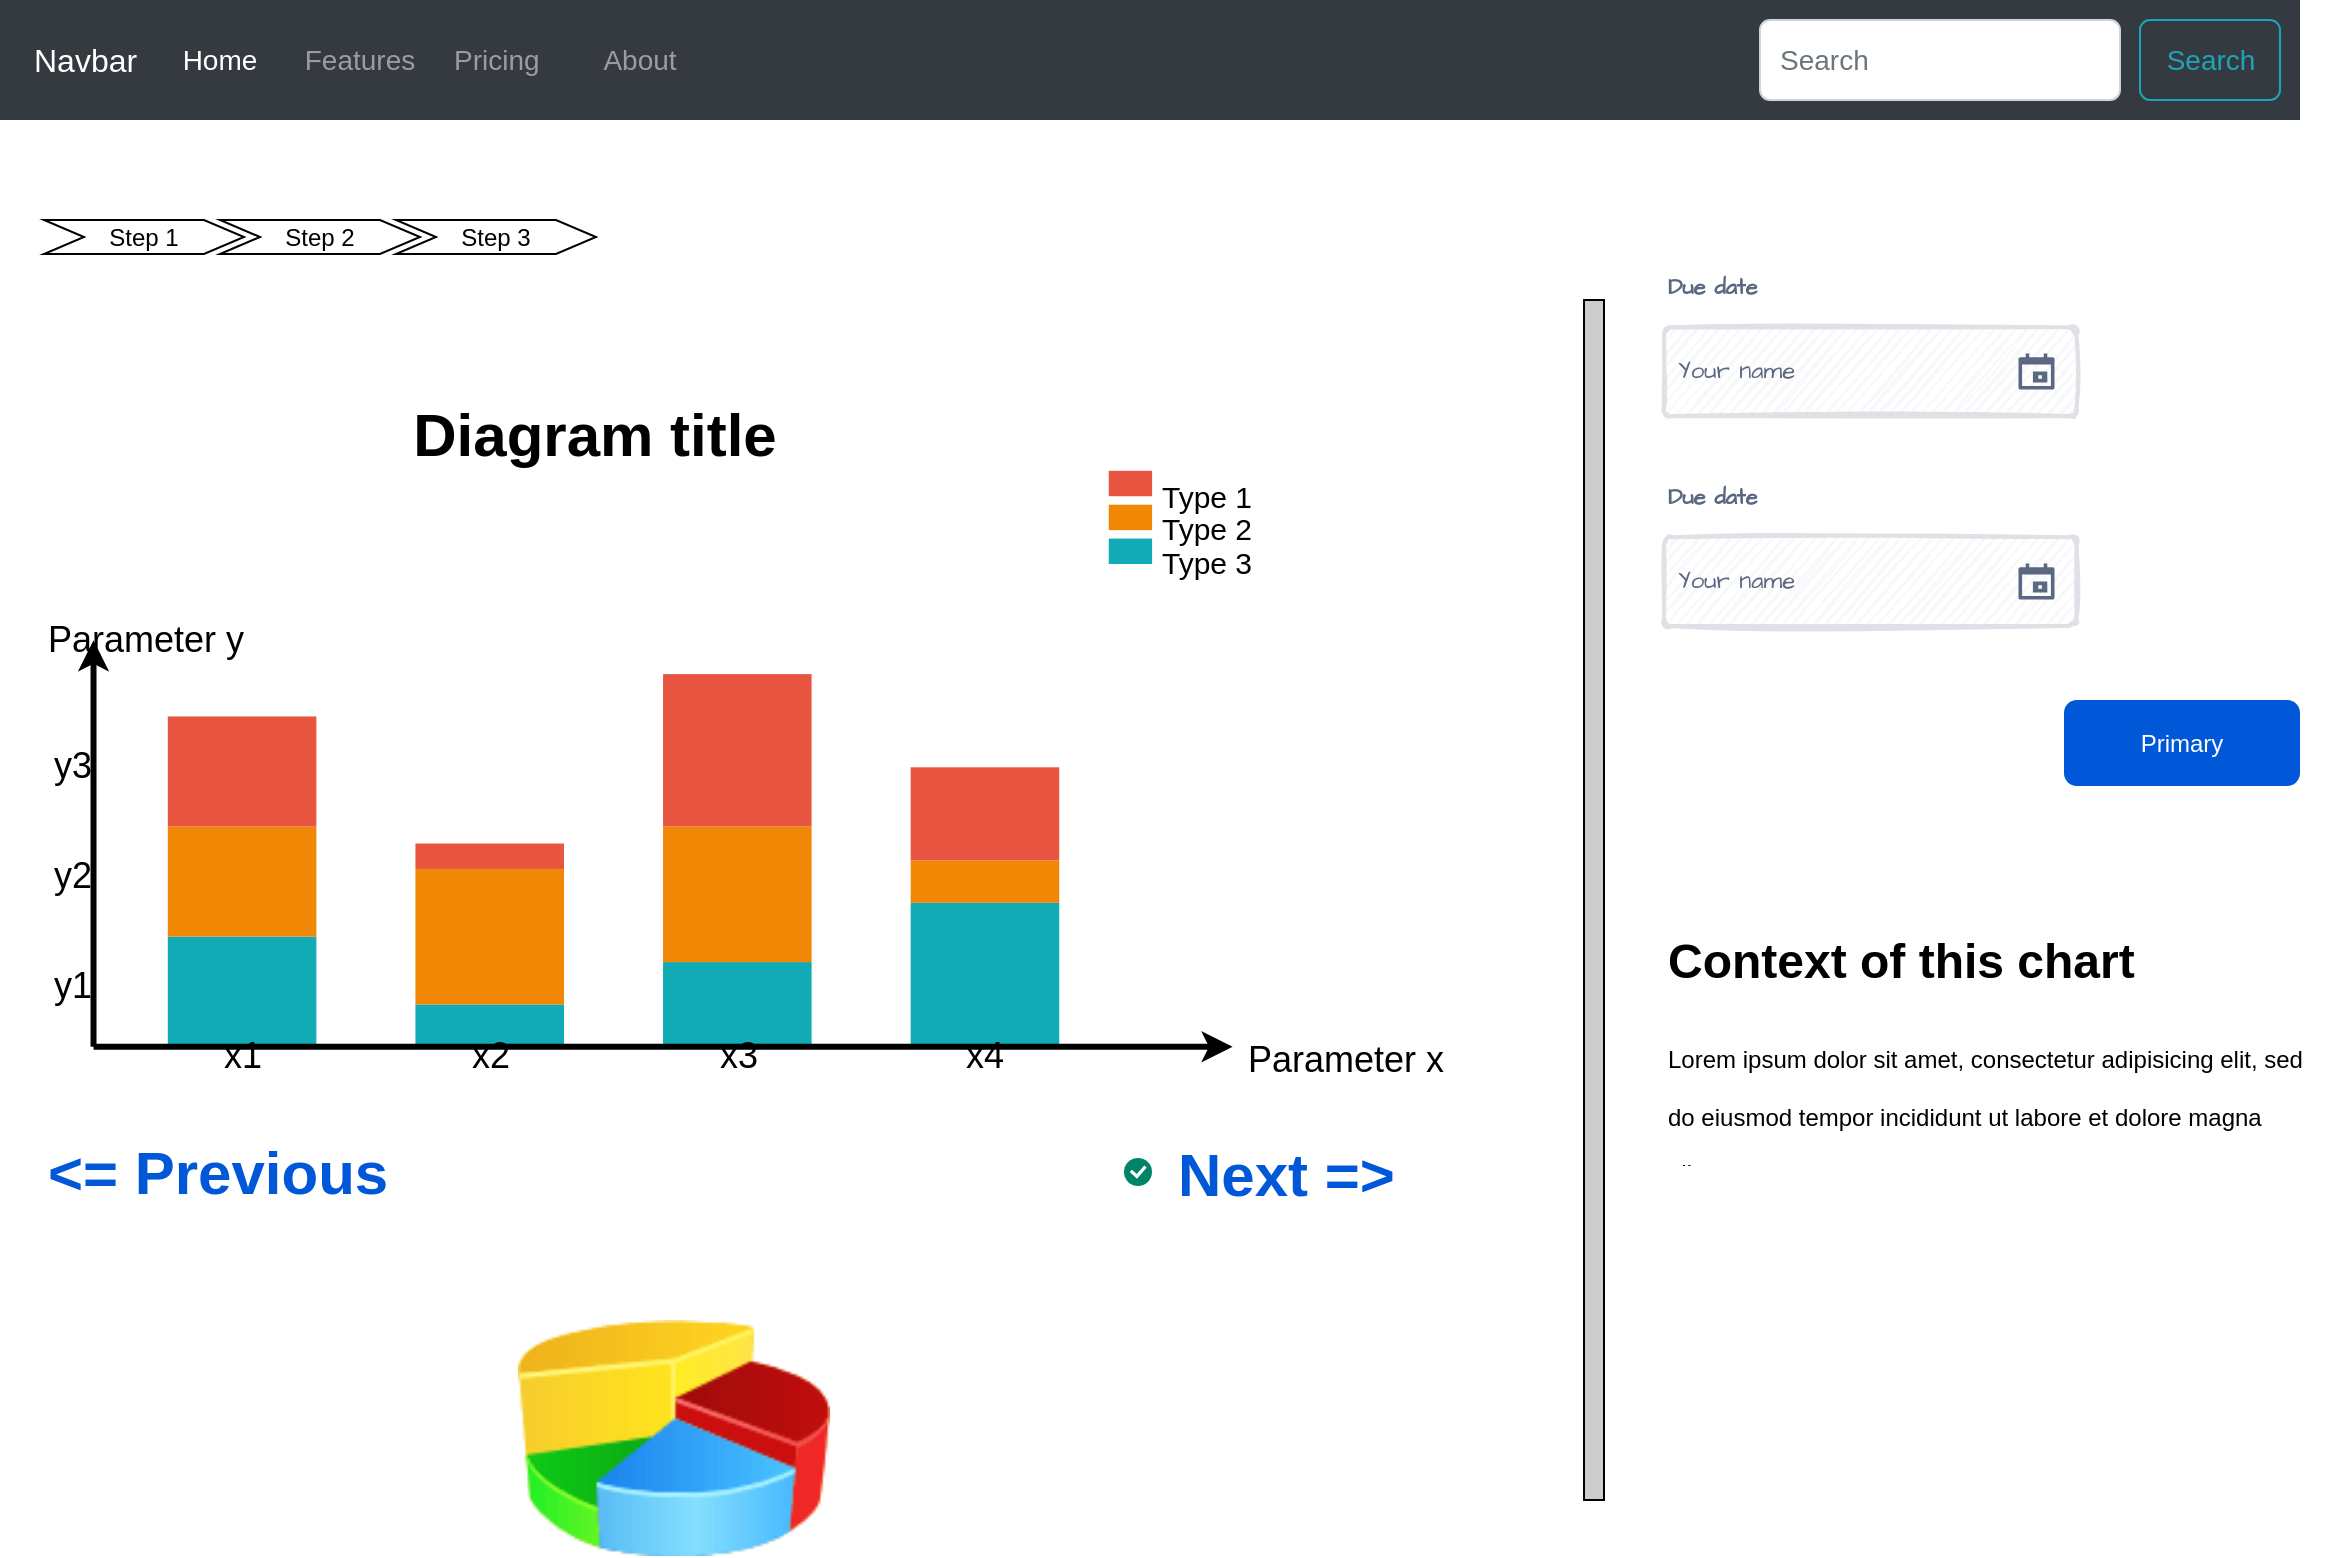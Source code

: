 <mxfile version="27.0.9">
  <diagram id="07fea595-8f29-1299-0266-81d95cde20df" name="Page-1">
    <mxGraphModel dx="-158" dy="356" grid="1" gridSize="10" guides="1" tooltips="1" connect="1" arrows="1" fold="1" page="1" pageScale="1" pageWidth="1169" pageHeight="827" background="none" math="0" shadow="0">
      <root>
        <mxCell id="0" />
        <mxCell id="1" parent="0" />
        <mxCell id="_li1lUW6P8k7EiyVsJMC-752" value="" style="html=1;shadow=0;dashed=0;fillColor=#343A40;strokeColor=none;fontSize=16;fontColor=#ffffff;align=left;spacing=15;" vertex="1" parent="1">
          <mxGeometry x="2338" y="830" width="1150" height="60" as="geometry" />
        </mxCell>
        <mxCell id="_li1lUW6P8k7EiyVsJMC-753" value="" style="swimlane;shape=mxgraph.bootstrap.anchor;strokeColor=none;fillColor=none;fontColor=#0085FC;fontStyle=0;childLayout=stackLayout;horizontal=0;startSize=0;horizontalStack=1;resizeParent=1;resizeParentMax=0;resizeLast=0;collapsible=0;marginBottom=0;whiteSpace=wrap;html=1;resizeWidth=0;" vertex="1" parent="_li1lUW6P8k7EiyVsJMC-752">
          <mxGeometry y="10" width="350" height="40" as="geometry" />
        </mxCell>
        <mxCell id="_li1lUW6P8k7EiyVsJMC-754" value="Navbar" style="text;strokeColor=none;align=left;verticalAlign=middle;spacingLeft=15;spacingRight=10;points=[[0,0.5],[1,0.5]];portConstraint=eastwest;rotatable=0;whiteSpace=wrap;html=1;fillColor=none;fontColor=#ffffff;fontSize=16;" vertex="1" parent="_li1lUW6P8k7EiyVsJMC-753">
          <mxGeometry width="80" height="40" as="geometry" />
        </mxCell>
        <mxCell id="_li1lUW6P8k7EiyVsJMC-755" value="Home" style="text;strokeColor=none;align=center;verticalAlign=middle;spacingLeft=10;spacingRight=10;points=[[0,0.5],[1,0.5]];portConstraint=eastwest;rotatable=0;whiteSpace=wrap;html=1;fillColor=none;fontColor=#ffffff;fontSize=14;" vertex="1" parent="_li1lUW6P8k7EiyVsJMC-753">
          <mxGeometry x="80" width="60" height="40" as="geometry" />
        </mxCell>
        <mxCell id="_li1lUW6P8k7EiyVsJMC-756" value="Features" style="text;strokeColor=none;align=center;verticalAlign=middle;spacingLeft=10;spacingRight=10;points=[[0,0.5],[1,0.5]];portConstraint=eastwest;rotatable=0;whiteSpace=wrap;html=1;fillColor=none;fontColor=#9A9DA0;fontSize=14;" vertex="1" parent="_li1lUW6P8k7EiyVsJMC-753">
          <mxGeometry x="140" width="80" height="40" as="geometry" />
        </mxCell>
        <mxCell id="_li1lUW6P8k7EiyVsJMC-757" value="Pricing" style="text;strokeColor=none;align=left;verticalAlign=middle;spacingLeft=5;spacingRight=10;points=[[0,0.5],[1,0.5]];portConstraint=eastwest;rotatable=0;whiteSpace=wrap;html=1;fillColor=none;fontColor=#9A9DA0;fontSize=14;" vertex="1" parent="_li1lUW6P8k7EiyVsJMC-753">
          <mxGeometry x="220" width="70" height="40" as="geometry" />
        </mxCell>
        <mxCell id="_li1lUW6P8k7EiyVsJMC-758" value="About" style="text;strokeColor=none;align=center;verticalAlign=middle;spacingLeft=10;spacingRight=10;points=[[0,0.5],[1,0.5]];portConstraint=eastwest;rotatable=0;whiteSpace=wrap;html=1;fillColor=none;fontColor=#9A9DA0;fontSize=14;" vertex="1" parent="_li1lUW6P8k7EiyVsJMC-753">
          <mxGeometry x="290" width="60" height="40" as="geometry" />
        </mxCell>
        <mxCell id="_li1lUW6P8k7EiyVsJMC-759" value="Search" style="html=1;shadow=0;dashed=0;shape=mxgraph.bootstrap.rrect;rSize=5;fontSize=14;fontColor=#1CA5B8;strokeColor=#1CA5B8;fillColor=none;" vertex="1" parent="_li1lUW6P8k7EiyVsJMC-752">
          <mxGeometry x="1" width="70" height="40" relative="1" as="geometry">
            <mxPoint x="-80" y="10" as="offset" />
          </mxGeometry>
        </mxCell>
        <mxCell id="_li1lUW6P8k7EiyVsJMC-760" value="Search" style="html=1;shadow=0;dashed=0;shape=mxgraph.bootstrap.rrect;rSize=5;fontSize=14;fontColor=#6C767D;strokeColor=#CED4DA;fillColor=#ffffff;align=left;spacing=10;" vertex="1" parent="_li1lUW6P8k7EiyVsJMC-752">
          <mxGeometry x="1" width="180" height="40" relative="1" as="geometry">
            <mxPoint x="-270" y="10" as="offset" />
          </mxGeometry>
        </mxCell>
        <mxCell id="_li1lUW6P8k7EiyVsJMC-773" value="" style="group" vertex="1" connectable="0" parent="1">
          <mxGeometry x="2360" y="1040" width="690" height="393" as="geometry" />
        </mxCell>
        <mxCell id="_li1lUW6P8k7EiyVsJMC-762" value="" style="group" vertex="1" connectable="0" parent="_li1lUW6P8k7EiyVsJMC-773">
          <mxGeometry width="650" height="326.95" as="geometry" />
        </mxCell>
        <mxCell id="723" value="" style="whiteSpace=wrap;fillColor=#12AAB5;gradientColor=none;gradientDirection=east;strokeColor=none;html=1;fontColor=#23445d;" parent="_li1lUW6P8k7EiyVsJMC-762" vertex="1">
          <mxGeometry x="61.905" y="258.341" width="74.286" height="55.056" as="geometry" />
        </mxCell>
        <mxCell id="724" value="" style="whiteSpace=wrap;fillColor=#12AAB5;gradientColor=none;gradientDirection=east;strokeColor=none;html=1;fontColor=#23445d;" parent="_li1lUW6P8k7EiyVsJMC-762" vertex="1">
          <mxGeometry x="185.714" y="292.222" width="74.286" height="21.176" as="geometry" />
        </mxCell>
        <mxCell id="725" value="" style="whiteSpace=wrap;fillColor=#12AAB5;gradientColor=none;gradientDirection=east;strokeColor=none;html=1;fontColor=#23445d;" parent="_li1lUW6P8k7EiyVsJMC-762" vertex="1">
          <mxGeometry x="309.524" y="271.047" width="74.286" height="42.351" as="geometry" />
        </mxCell>
        <mxCell id="726" value="" style="whiteSpace=wrap;fillColor=#12AAB5;gradientColor=none;gradientDirection=east;strokeColor=none;html=1;fontColor=#23445d;" parent="_li1lUW6P8k7EiyVsJMC-762" vertex="1">
          <mxGeometry x="433.333" y="241.401" width="74.286" height="71.997" as="geometry" />
        </mxCell>
        <mxCell id="727" value="" style="edgeStyle=none;html=1;fontColor=#000000;strokeWidth=3;strokeColor=#000000;" parent="_li1lUW6P8k7EiyVsJMC-762" edge="1">
          <mxGeometry width="100" height="100" relative="1" as="geometry">
            <mxPoint x="24.762" y="313.398" as="sourcePoint" />
            <mxPoint x="24.762" y="110.113" as="targetPoint" />
          </mxGeometry>
        </mxCell>
        <mxCell id="728" value="" style="whiteSpace=wrap;fillColor=#F08705;gradientColor=none;gradientDirection=east;strokeColor=none;html=1;fontColor=#23445d;" parent="_li1lUW6P8k7EiyVsJMC-762" vertex="1">
          <mxGeometry x="61.905" y="203.285" width="74.286" height="55.056" as="geometry" />
        </mxCell>
        <mxCell id="729" value="" style="whiteSpace=wrap;fillColor=#E85642;gradientColor=none;gradientDirection=east;strokeColor=none;html=1;fontColor=#23445d;" parent="_li1lUW6P8k7EiyVsJMC-762" vertex="1">
          <mxGeometry x="61.905" y="148.229" width="74.286" height="55.056" as="geometry" />
        </mxCell>
        <mxCell id="730" value="" style="whiteSpace=wrap;fillColor=#F08705;gradientColor=none;gradientDirection=east;strokeColor=none;html=1;fontColor=#23445d;" parent="_li1lUW6P8k7EiyVsJMC-762" vertex="1">
          <mxGeometry x="185.714" y="224.46" width="74.286" height="67.762" as="geometry" />
        </mxCell>
        <mxCell id="731" value="" style="whiteSpace=wrap;fillColor=#E85642;gradientColor=none;gradientDirection=east;strokeColor=none;html=1;fontColor=#23445d;" parent="_li1lUW6P8k7EiyVsJMC-762" vertex="1">
          <mxGeometry x="185.714" y="211.755" width="74.286" height="12.705" as="geometry" />
        </mxCell>
        <mxCell id="732" value="" style="whiteSpace=wrap;fillColor=#F08705;gradientColor=none;gradientDirection=east;strokeColor=none;html=1;fontColor=#23445d;" parent="_li1lUW6P8k7EiyVsJMC-762" vertex="1">
          <mxGeometry x="309.524" y="203.285" width="74.286" height="67.762" as="geometry" />
        </mxCell>
        <mxCell id="733" value="" style="whiteSpace=wrap;fillColor=#E85642;gradientColor=none;gradientDirection=east;strokeColor=none;html=1;fontColor=#23445d;" parent="_li1lUW6P8k7EiyVsJMC-762" vertex="1">
          <mxGeometry x="309.524" y="127.053" width="74.286" height="76.232" as="geometry" />
        </mxCell>
        <mxCell id="734" value="" style="edgeStyle=none;html=1;fontColor=#000000;strokeWidth=3;strokeColor=#000000;" parent="_li1lUW6P8k7EiyVsJMC-762" edge="1">
          <mxGeometry width="100" height="100" relative="1" as="geometry">
            <mxPoint x="24.762" y="313.398" as="sourcePoint" />
            <mxPoint x="594.286" y="313.398" as="targetPoint" />
          </mxGeometry>
        </mxCell>
        <mxCell id="735" value="Parameter x" style="text;spacingTop=-5;html=1;fontSize=18;fontStyle=0;points=[];strokeColor=none;" parent="_li1lUW6P8k7EiyVsJMC-762" vertex="1">
          <mxGeometry x="600.476" y="308.316" width="49.524" height="8.47" as="geometry" />
        </mxCell>
        <mxCell id="736" value="x1" style="text;spacingTop=-5;align=center;verticalAlign=middle;fontStyle=0;html=1;fontSize=18;points=[];strokeColor=none;" parent="_li1lUW6P8k7EiyVsJMC-762" vertex="1">
          <mxGeometry x="61.905" y="314.245" width="74.286" height="12.705" as="geometry" />
        </mxCell>
        <mxCell id="737" value="x2" style="text;spacingTop=-5;align=center;verticalAlign=middle;fontStyle=0;html=1;fontSize=18;points=[];strokeColor=none;" parent="_li1lUW6P8k7EiyVsJMC-762" vertex="1">
          <mxGeometry x="185.714" y="314.245" width="74.286" height="12.705" as="geometry" />
        </mxCell>
        <mxCell id="738" value="x3" style="text;spacingTop=-5;align=center;verticalAlign=middle;fontStyle=0;html=1;fontSize=18;points=[];strokeColor=none;" parent="_li1lUW6P8k7EiyVsJMC-762" vertex="1">
          <mxGeometry x="309.524" y="314.245" width="74.286" height="12.705" as="geometry" />
        </mxCell>
        <mxCell id="739" value="" style="whiteSpace=wrap;fillColor=#12AAB5;gradientColor=none;gradientDirection=east;strokeColor=none;html=1;fontColor=#23445d;" parent="_li1lUW6P8k7EiyVsJMC-762" vertex="1">
          <mxGeometry x="532.381" y="59.291" width="21.667" height="12.705" as="geometry" />
        </mxCell>
        <mxCell id="740" value="" style="whiteSpace=wrap;fillColor=#F08705;gradientColor=none;gradientDirection=east;strokeColor=none;html=1;fontColor=#23445d;" parent="_li1lUW6P8k7EiyVsJMC-762" vertex="1">
          <mxGeometry x="532.381" y="42.351" width="21.667" height="12.705" as="geometry" />
        </mxCell>
        <mxCell id="741" value="" style="whiteSpace=wrap;fillColor=#E85642;gradientColor=none;gradientDirection=east;strokeColor=none;html=1;fontColor=#23445d;" parent="_li1lUW6P8k7EiyVsJMC-762" vertex="1">
          <mxGeometry x="532.381" y="25.411" width="21.667" height="12.705" as="geometry" />
        </mxCell>
        <mxCell id="742" value="Type 1" style="text;spacingTop=-5;html=1;points=[];fontSize=15;" parent="_li1lUW6P8k7EiyVsJMC-762" vertex="1">
          <mxGeometry x="557.143" y="27.528" width="49.524" height="8.47" as="geometry" />
        </mxCell>
        <mxCell id="743" value="Type 2" style="text;spacingTop=-5;html=1;points=[];fontSize=15;" parent="_li1lUW6P8k7EiyVsJMC-762" vertex="1">
          <mxGeometry x="557.143" y="44.469" width="49.524" height="8.47" as="geometry" />
        </mxCell>
        <mxCell id="744" value="Type 3" style="text;spacingTop=-5;html=1;points=[];fontSize=15;" parent="_li1lUW6P8k7EiyVsJMC-762" vertex="1">
          <mxGeometry x="557.143" y="61.409" width="49.524" height="8.47" as="geometry" />
        </mxCell>
        <mxCell id="745" value="Parameter y" style="text;spacingTop=-5;html=1;fontSize=18;fontStyle=0;points=[]" parent="_li1lUW6P8k7EiyVsJMC-762" vertex="1">
          <mxGeometry y="97.831" width="49.524" height="8.47" as="geometry" />
        </mxCell>
        <mxCell id="746" value="y1" style="text;spacingTop=-5;align=center;verticalAlign=middle;fontStyle=0;html=1;fontSize=18;points=[]" parent="_li1lUW6P8k7EiyVsJMC-762" vertex="1">
          <mxGeometry x="4.952" y="258.341" width="18.571" height="55.056" as="geometry" />
        </mxCell>
        <mxCell id="747" value="y2" style="text;spacingTop=-5;align=center;verticalAlign=middle;fontStyle=0;html=1;fontSize=18;points=[]" parent="_li1lUW6P8k7EiyVsJMC-762" vertex="1">
          <mxGeometry x="4.952" y="203.285" width="18.571" height="55.056" as="geometry" />
        </mxCell>
        <mxCell id="748" value="y3" style="text;spacingTop=-5;align=center;verticalAlign=middle;fontStyle=0;html=1;fontSize=18;points=[]" parent="_li1lUW6P8k7EiyVsJMC-762" vertex="1">
          <mxGeometry x="4.952" y="148.229" width="18.571" height="55.056" as="geometry" />
        </mxCell>
        <mxCell id="749" value="&lt;font style=&quot;font-size: 30px;&quot;&gt;Diagram title&lt;/font&gt;" style="text;spacingTop=-5;align=center;verticalAlign=middle;fontSize=30;fontStyle=1;html=1;points=[]" parent="_li1lUW6P8k7EiyVsJMC-762" vertex="1">
          <mxGeometry x="24.762" width="501.429" height="19.058" as="geometry" />
        </mxCell>
        <mxCell id="750" value="" style="whiteSpace=wrap;fillColor=#F08705;gradientColor=none;gradientDirection=east;strokeColor=none;html=1;fontColor=#23445d;" parent="_li1lUW6P8k7EiyVsJMC-762" vertex="1">
          <mxGeometry x="433.333" y="220.225" width="74.286" height="21.176" as="geometry" />
        </mxCell>
        <mxCell id="751" value="" style="whiteSpace=wrap;fillColor=#E85642;gradientColor=none;gradientDirection=east;strokeColor=none;html=1;fontColor=#23445d;" parent="_li1lUW6P8k7EiyVsJMC-762" vertex="1">
          <mxGeometry x="433.333" y="173.639" width="74.286" height="46.586" as="geometry" />
        </mxCell>
        <mxCell id="752" value="x4" style="text;spacingTop=-5;align=center;verticalAlign=middle;fontStyle=0;html=1;fontSize=18;points=[];strokeColor=none;" parent="_li1lUW6P8k7EiyVsJMC-762" vertex="1">
          <mxGeometry x="433.333" y="314.245" width="74.286" height="12.705" as="geometry" />
        </mxCell>
        <mxCell id="_li1lUW6P8k7EiyVsJMC-766" value="&lt;b&gt;&lt;font style=&quot;font-size: 30px;&quot;&gt;Next =&amp;gt;&lt;/font&gt;&lt;/b&gt;" style="fillColor=none;strokeColor=none;html=1;fontColor=#0057D8;align=left;fontSize=20;sketch=0;" vertex="1" parent="_li1lUW6P8k7EiyVsJMC-773">
          <mxGeometry x="565" y="360" width="125" height="33" as="geometry" />
        </mxCell>
        <mxCell id="_li1lUW6P8k7EiyVsJMC-767" value="" style="html=1;shadow=0;dashed=0;shape=mxgraph.atlassian.checkbox;fillColor=#008465;strokeColor=none;html=1;sketch=0;fontSize=20;" vertex="1" parent="_li1lUW6P8k7EiyVsJMC-773">
          <mxGeometry x="540" y="369" width="14" height="14" as="geometry" />
        </mxCell>
        <mxCell id="_li1lUW6P8k7EiyVsJMC-768" value="&lt;b&gt;&lt;font style=&quot;font-size: 30px;&quot;&gt;&amp;lt;= Previous&lt;/font&gt;&lt;/b&gt;" style="fillColor=none;strokeColor=none;html=1;fontColor=#0057D8;align=left;fontSize=20;sketch=0;" vertex="1" parent="_li1lUW6P8k7EiyVsJMC-773">
          <mxGeometry y="359.5" width="125" height="33" as="geometry" />
        </mxCell>
        <mxCell id="_li1lUW6P8k7EiyVsJMC-774" value="" style="group" vertex="1" connectable="0" parent="1">
          <mxGeometry x="2360" y="940" width="276" height="17" as="geometry" />
        </mxCell>
        <mxCell id="_li1lUW6P8k7EiyVsJMC-770" value="Step 1" style="shape=step;perimeter=stepPerimeter;fixedSize=1;points=[];whiteSpace=wrap;html=1;" vertex="1" parent="_li1lUW6P8k7EiyVsJMC-774">
          <mxGeometry width="100" height="17" as="geometry" />
        </mxCell>
        <mxCell id="_li1lUW6P8k7EiyVsJMC-771" value="Step 2" style="shape=step;perimeter=stepPerimeter;fixedSize=1;points=[];whiteSpace=wrap;html=1;" vertex="1" parent="_li1lUW6P8k7EiyVsJMC-774">
          <mxGeometry x="88" width="100" height="17" as="geometry" />
        </mxCell>
        <mxCell id="_li1lUW6P8k7EiyVsJMC-772" value="Step 3" style="shape=step;perimeter=stepPerimeter;fixedSize=1;points=[];whiteSpace=wrap;html=1;" vertex="1" parent="_li1lUW6P8k7EiyVsJMC-774">
          <mxGeometry x="176" width="100" height="17" as="geometry" />
        </mxCell>
        <mxCell id="_li1lUW6P8k7EiyVsJMC-776" value="" style="rounded=0;whiteSpace=wrap;html=1;fontColor=none;noLabel=1;textShadow=0;fillColor=#CCCCCC;" vertex="1" parent="1">
          <mxGeometry x="3130" y="980" width="10" height="600" as="geometry" />
        </mxCell>
        <mxCell id="_li1lUW6P8k7EiyVsJMC-780" value="" style="group" vertex="1" connectable="0" parent="1">
          <mxGeometry x="3170" y="960" width="330" height="78" as="geometry" />
        </mxCell>
        <mxCell id="_li1lUW6P8k7EiyVsJMC-777" value="Due date" style="fillColor=none;strokeColor=none;html=1;fontSize=11;fontStyle=0;align=left;fontColor=#596780;fontStyle=1;fontSize=11;sketch=1;hachureGap=4;pointerEvents=0;fontFamily=Architects Daughter;fontSource=https%3A%2F%2Ffonts.googleapis.com%2Fcss%3Ffamily%3DArchitects%2BDaughter;" vertex="1" parent="_li1lUW6P8k7EiyVsJMC-780">
          <mxGeometry width="330" height="26.897" as="geometry" />
        </mxCell>
        <mxCell id="_li1lUW6P8k7EiyVsJMC-778" value="Your name" style="rounded=1;arcSize=9;fillColor=#F7F8F9;align=left;spacingLeft=5;strokeColor=#DEE1E6;html=1;strokeWidth=2;fontColor=#596780;fontSize=12;sketch=1;hachureGap=4;pointerEvents=0;fontFamily=Architects Daughter;fontSource=https%3A%2F%2Ffonts.googleapis.com%2Fcss%3Ffamily%3DArchitects%2BDaughter;" vertex="1" parent="_li1lUW6P8k7EiyVsJMC-780">
          <mxGeometry y="33.621" width="206.25" height="44.379" as="geometry" />
        </mxCell>
        <mxCell id="_li1lUW6P8k7EiyVsJMC-779" value="" style="shape=mxgraph.gmdl.calendar;fillColor=#5A6881;strokeColor=none;sketch=0;hachureGap=4;pointerEvents=0;fontFamily=Architects Daughter;fontSource=https%3A%2F%2Ffonts.googleapis.com%2Fcss%3Ffamily%3DArchitects%2BDaughter;fontSize=20;" vertex="1" parent="_li1lUW6P8k7EiyVsJMC-778">
          <mxGeometry x="1" y="0.5" width="18" height="18" relative="1" as="geometry">
            <mxPoint x="-29" y="-9" as="offset" />
          </mxGeometry>
        </mxCell>
        <mxCell id="_li1lUW6P8k7EiyVsJMC-782" value="" style="group" vertex="1" connectable="0" parent="1">
          <mxGeometry x="3170" y="1065" width="330" height="78" as="geometry" />
        </mxCell>
        <mxCell id="_li1lUW6P8k7EiyVsJMC-783" value="Due date" style="fillColor=none;strokeColor=none;html=1;fontSize=11;fontStyle=0;align=left;fontColor=#596780;fontStyle=1;fontSize=11;sketch=1;hachureGap=4;pointerEvents=0;fontFamily=Architects Daughter;fontSource=https%3A%2F%2Ffonts.googleapis.com%2Fcss%3Ffamily%3DArchitects%2BDaughter;" vertex="1" parent="_li1lUW6P8k7EiyVsJMC-782">
          <mxGeometry width="330" height="26.897" as="geometry" />
        </mxCell>
        <mxCell id="_li1lUW6P8k7EiyVsJMC-784" value="Your name" style="rounded=1;arcSize=9;fillColor=#F7F8F9;align=left;spacingLeft=5;strokeColor=#DEE1E6;html=1;strokeWidth=2;fontColor=#596780;fontSize=12;sketch=1;hachureGap=4;pointerEvents=0;fontFamily=Architects Daughter;fontSource=https%3A%2F%2Ffonts.googleapis.com%2Fcss%3Ffamily%3DArchitects%2BDaughter;" vertex="1" parent="_li1lUW6P8k7EiyVsJMC-782">
          <mxGeometry y="33.621" width="206.25" height="44.379" as="geometry" />
        </mxCell>
        <mxCell id="_li1lUW6P8k7EiyVsJMC-785" value="" style="shape=mxgraph.gmdl.calendar;fillColor=#5A6881;strokeColor=none;sketch=0;hachureGap=4;pointerEvents=0;fontFamily=Architects Daughter;fontSource=https%3A%2F%2Ffonts.googleapis.com%2Fcss%3Ffamily%3DArchitects%2BDaughter;fontSize=20;" vertex="1" parent="_li1lUW6P8k7EiyVsJMC-784">
          <mxGeometry x="1" y="0.5" width="18" height="18" relative="1" as="geometry">
            <mxPoint x="-29" y="-9" as="offset" />
          </mxGeometry>
        </mxCell>
        <mxCell id="_li1lUW6P8k7EiyVsJMC-787" value="Primary" style="rounded=1;fillColor=#0057D8;strokeColor=none;html=1;whiteSpace=wrap;fontColor=#ffffff;align=center;verticalAlign=middle;fontStyle=0;fontSize=12;sketch=0;" vertex="1" parent="1">
          <mxGeometry x="3370" y="1180" width="118" height="43" as="geometry" />
        </mxCell>
        <mxCell id="_li1lUW6P8k7EiyVsJMC-789" value="&lt;h1 style=&quot;margin-top: 0px;&quot;&gt;&lt;span style=&quot;background-color: transparent; color: light-dark(rgb(0, 0, 0), rgb(255, 255, 255));&quot;&gt;Context of this chart&lt;/span&gt;&lt;/h1&gt;&lt;h1 style=&quot;margin-top: 0px;&quot;&gt;&lt;span style=&quot;background-color: transparent; color: light-dark(rgb(0, 0, 0), rgb(255, 255, 255)); font-size: 12px; font-weight: normal;&quot;&gt;Lorem ipsum dolor sit amet, consectetur adipisicing elit, sed do eiusmod tempor incididunt ut labore et dolore magna aliqua.&lt;/span&gt;&lt;/h1&gt;" style="text;html=1;whiteSpace=wrap;overflow=hidden;rounded=0;" vertex="1" parent="1">
          <mxGeometry x="3170" y="1290" width="320" height="120" as="geometry" />
        </mxCell>
        <mxCell id="_li1lUW6P8k7EiyVsJMC-790" value="" style="image;html=1;image=img/lib/clip_art/finance/Pie_Chart_128x128.png" vertex="1" parent="1">
          <mxGeometry x="2590" y="1490" width="170" height="118" as="geometry" />
        </mxCell>
        <mxCell id="_li1lUW6P8k7EiyVsJMC-791" value="" style="shape=image;html=1;verticalAlign=top;verticalLabelPosition=bottom;labelBackgroundColor=#ffffff;imageAspect=0;aspect=fixed;image=https://cdn0.iconfinder.com/data/icons/business-startup-10/50/54-128.png" vertex="1" parent="1">
          <mxGeometry x="2380" y="1480" width="128" height="128" as="geometry" />
        </mxCell>
      </root>
    </mxGraphModel>
  </diagram>
</mxfile>
